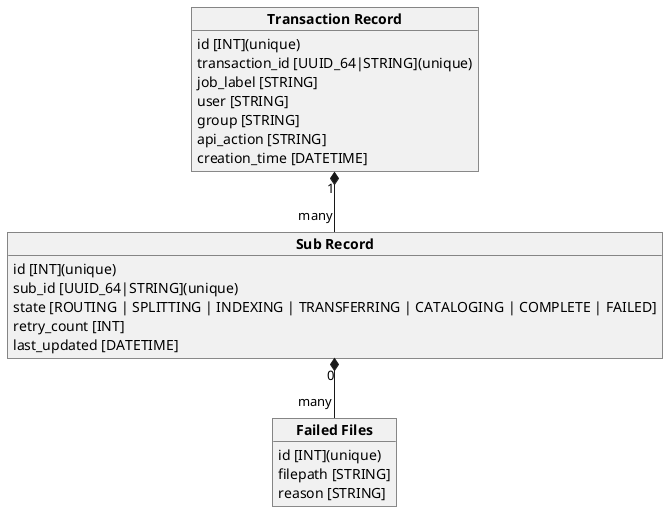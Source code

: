 @startuml monitor_db

object "**Transaction Record**" as tran_rec {
    id [INT](unique)
    transaction_id [UUID_64|STRING](unique)
    job_label [STRING]
    user [STRING]
    group [STRING]
    api_action [STRING]
    creation_time [DATETIME]
}

object "**Sub Record**" as sub_rec {
    id [INT](unique)
    sub_id [UUID_64|STRING](unique)
    state [ROUTING | SPLITTING | INDEXING | TRANSFERRING | CATALOGING | COMPLETE | FAILED]
    retry_count [INT]
    last_updated [DATETIME]
}

object "**Failed Files**" as fail_rec {
    id [INT](unique)
    filepath [STRING]
    reason [STRING]
}

tran_rec "1" *-- "many" sub_rec
sub_rec "0" *-- "many" fail_rec

@enduml
